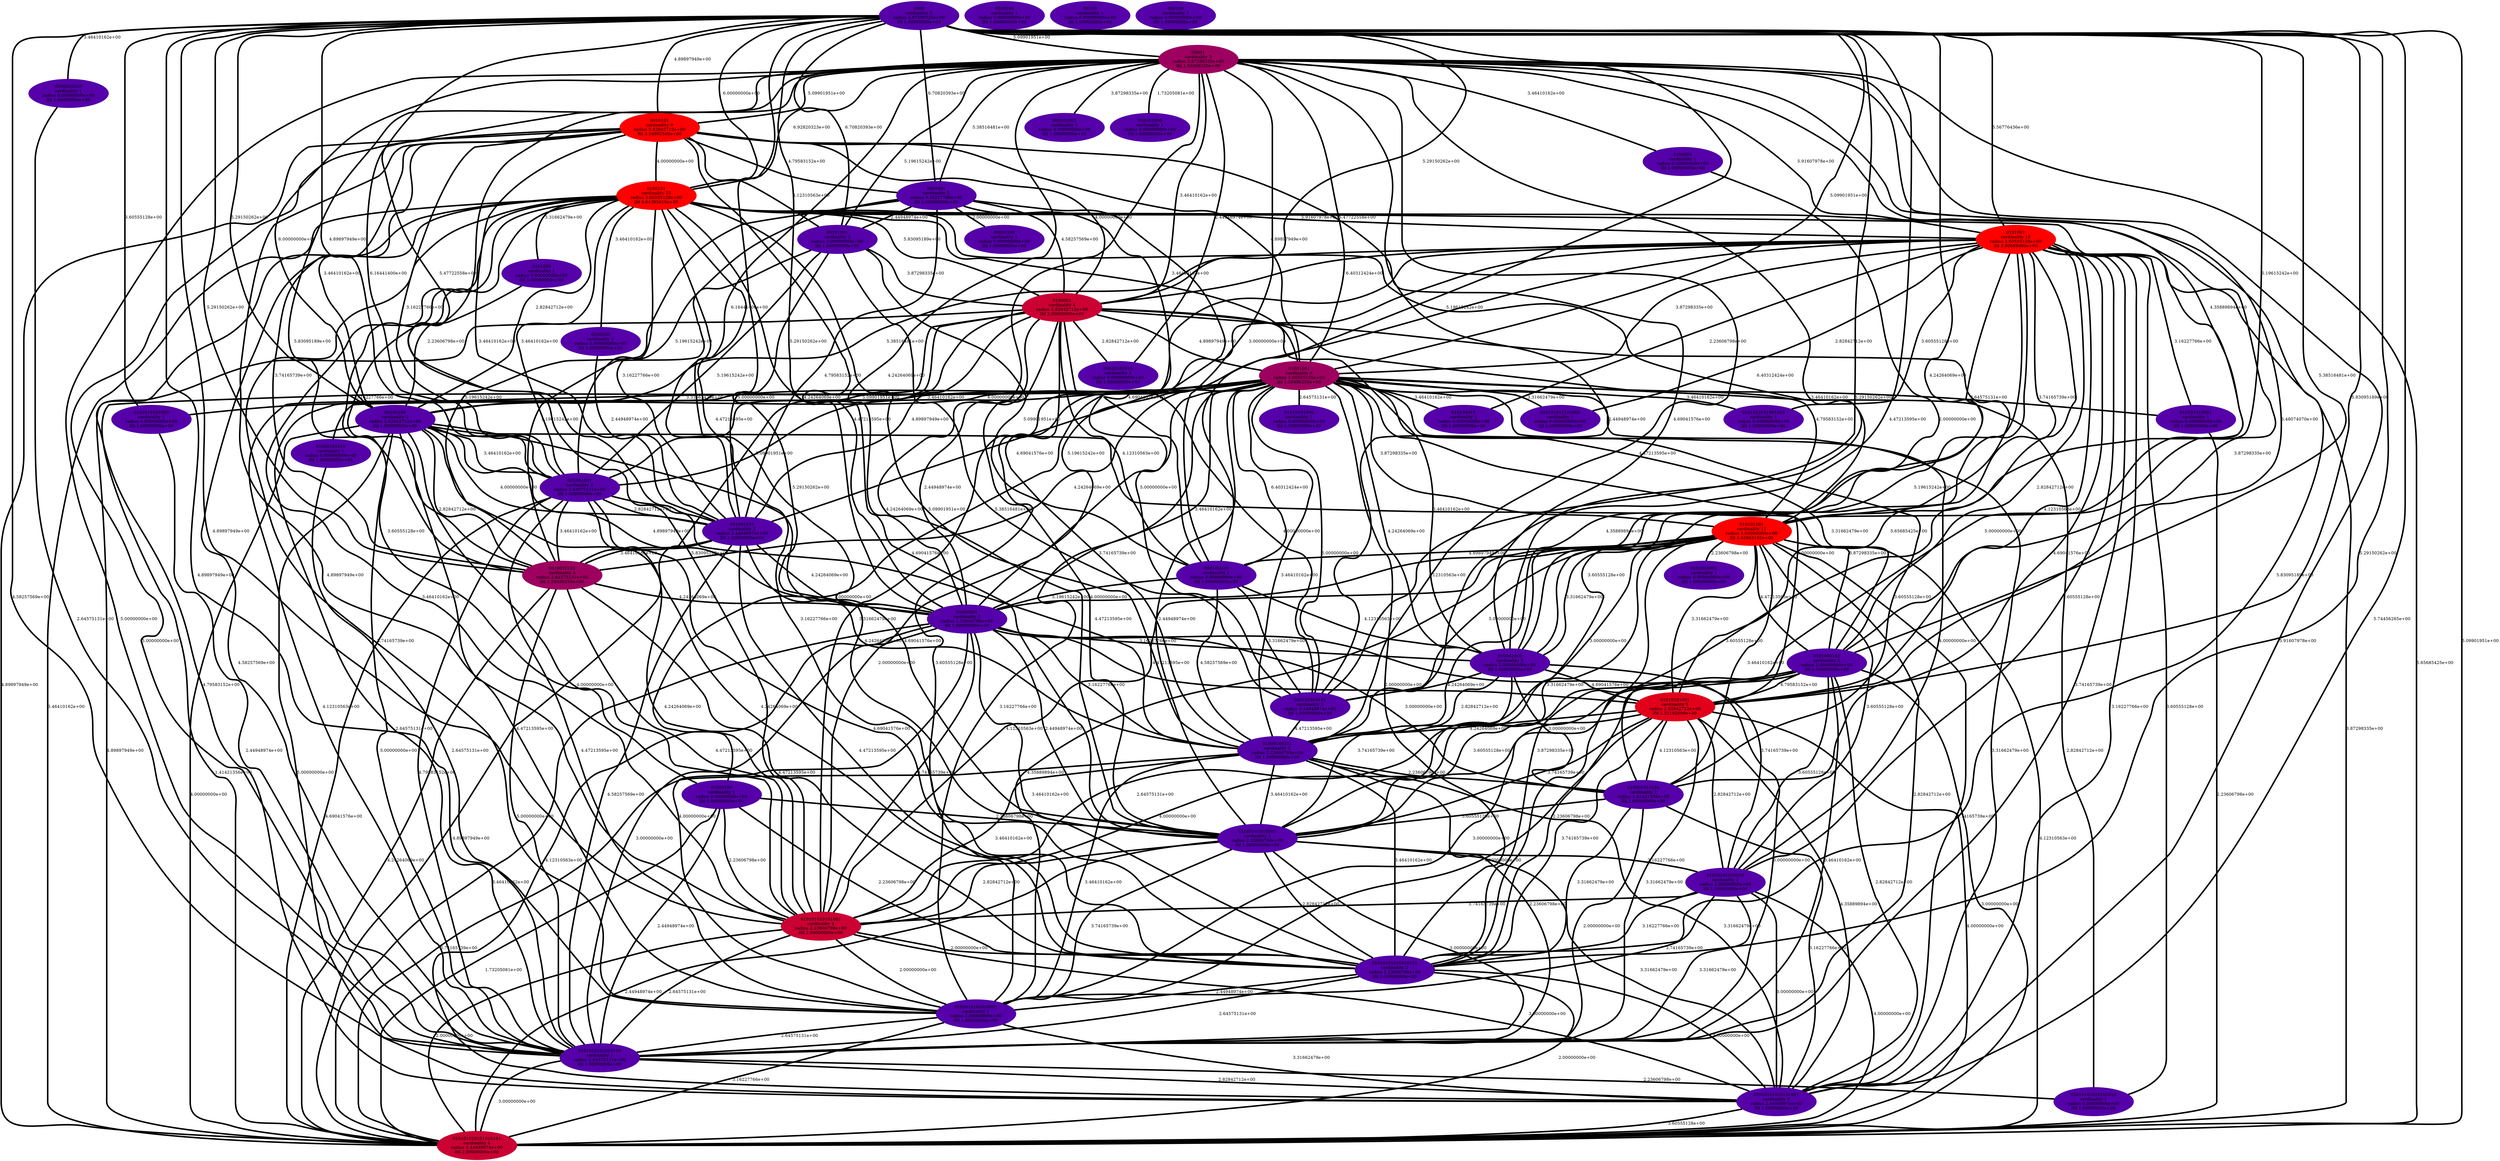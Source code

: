 graph parent_cardinality_optimal_26 {
    edge[style=solid, penwidth="5", labeldistance="10"]
    01010101000 [label="01010101000\ncardinality 1\nradius 0.00000000e+00\nlfd 1.00000000e+00", color="#5500A9", style="filled"]
    01010101001 [label="01010101001\ncardinality 5\nradius 2.82842712e+00\nlfd 2.32192809e+00", color="#E3001B", style="filled"]
    00001 [label="00001\ncardinality 3\nradius 3.87298335e+00\nlfd 1.58496250e+00", color="#9E0060", style="filled"]
    0100010010 [label="0100010010\ncardinality 1\nradius 0.00000000e+00\nlfd 1.00000000e+00", color="#5500A9", style="filled"]
    001001001 [label="001001001\ncardinality 2\nradius 2.64575131e+00\nlfd 1.00000000e+00", color="#5500A9", style="filled"]
    01010101010101010 [label="01010101010101010\ncardinality 1\nradius 0.00000000e+00\nlfd 1.00000000e+00", color="#5500A9", style="filled"]
    010101010001 [label="010101010001\ncardinality 1\nradius 0.00000000e+00\nlfd 1.00000000e+00", color="#5500A9", style="filled"]
    0010100 [label="0010100\ncardinality 1\nradius 0.00000000e+00\nlfd 1.00000000e+00", color="#5500A9", style="filled"]
    010001010 [label="010001010\ncardinality 2\nradius 2.00000000e+00\nlfd 1.00000000e+00", color="#5500A9", style="filled"]
    01010101010001 [label="01010101010001\ncardinality 2\nradius 2.23606798e+00\nlfd 1.00000000e+00", color="#5500A9", style="filled"]
    010100010 [label="010100010\ncardinality 1\nradius 0.00000000e+00\nlfd 1.00000000e+00", color="#5500A9", style="filled"]
    01000001 [label="01000001\ncardinality 2\nradius 2.23606798e+00\nlfd 1.00000000e+00", color="#5500A9", style="filled"]
    00100 [label="00100\ncardinality 1\nradius 0.00000000e+00\nlfd 1.00000000e+00", color="#5500A9", style="filled"]
    0101000 [label="0101000\ncardinality 1\nradius 0.00000000e+00\nlfd 1.00000000e+00", color="#5500A9", style="filled"]
    0101010101010001 [label="0101010101010001\ncardinality 2\nradius 2.00000000e+00\nlfd 1.00000000e+00", color="#5500A9", style="filled"]
    0101001 [label="0101001\ncardinality 15\nradius 3.60555128e+00\nlfd 3.90689060e+00", color="#FE0000", style="filled"]
    001001010 [label="001001010\ncardinality 2\nradius 2.44948974e+00\nlfd 1.00000000e+00", color="#5500A9", style="filled"]
    01010101010101001 [label="01010101010101001\ncardinality 2\nradius 2.44948974e+00\nlfd 1.00000000e+00", color="#5500A9", style="filled"]
    000101001 [label="000101001\ncardinality 1\nradius 0.00000000e+00\nlfd 1.00000000e+00", color="#5500A9", style="filled"]
    0100001 [label="0100001\ncardinality 4\nradius 2.82842712e+00\nlfd 2.00000000e+00", color="#CB0033", style="filled"]
    01000100 [label="01000100\ncardinality 1\nradius 0.00000000e+00\nlfd 1.00000000e+00", color="#5500A9", style="filled"]
    0100100 [label="0100100\ncardinality 1\nradius 0.00000000e+00\nlfd 1.00000000e+00", color="#5500A9", style="filled"]
    000101010101 [label="000101010101\ncardinality 2\nradius 2.44948974e+00\nlfd 1.00000000e+00", color="#5500A9", style="filled"]
    00010101010 [label="00010101010\ncardinality 1\nradius 0.00000000e+00\nlfd 1.00000000e+00", color="#5500A9", style="filled"]
    0101000101 [label="0101000101\ncardinality 2\nradius 2.00000000e+00\nlfd 1.00000000e+00", color="#5500A9", style="filled"]
    0101010001 [label="0101010001\ncardinality 1\nradius 0.00000000e+00\nlfd 1.00000000e+00", color="#5500A9", style="filled"]
    01010101010010101 [label="01010101010010101\ncardinality 2\nradius 2.23606798e+00\nlfd 1.00000000e+00", color="#5500A9", style="filled"]
    000100 [label="000100\ncardinality 1\nradius 0.00000000e+00\nlfd 1.00000000e+00", color="#5500A9", style="filled"]
    01001001 [label="01001001\ncardinality 6\nradius 3.60555128e+00\nlfd 1.58496250e+00", color="#9E0060", style="filled"]
    00101001 [label="00101001\ncardinality 2\nradius 3.00000000e+00\nlfd 1.00000000e+00", color="#5500A9", style="filled"]
    0100000 [label="0100000\ncardinality 1\nradius 0.00000000e+00\nlfd 1.00000000e+00", color="#5500A9", style="filled"]
    010101010101010101 [label="010101010101010101\ncardinality 4\nradius 2.44948974e+00\nlfd 2.00000000e+00", color="#CB0033", style="filled"]
    00100100 [label="00100100\ncardinality 2\nradius 2.82842712e+00\nlfd 1.00000000e+00", color="#5500A9", style="filled"]
    01000101010 [label="01000101010\ncardinality 1\nradius 0.00000000e+00\nlfd 1.00000000e+00", color="#5500A9", style="filled"]
    0010010101 [label="0010010101\ncardinality 3\nradius 2.64575131e+00\nlfd 1.58496250e+00", color="#9E0060", style="filled"]
    010101001 [label="010101001\ncardinality 11\nradius 3.00000000e+00\nlfd 3.45943162e+00", color="#FE0000", style="filled"]
    0010101 [label="0010101\ncardinality 9\nradius 2.82842712e+00\nlfd 3.16992500e+00", color="#FC0002", style="filled"]
    0100101 [label="0100101\ncardinality 25\nradius 3.60555128e+00\nlfd 4.64385619e+00", color="#FE0000", style="filled"]
    0101010101010100 [label="0101010101010100\ncardinality 2\nradius 2.64575131e+00\nlfd 1.00000000e+00", color="#5500A9", style="filled"]
    010001010101 [label="010001010101\ncardinality 2\nradius 1.41421356e+00\nlfd 1.00000000e+00", color="#5500A9", style="filled"]
    0000 [label="0000\ncardinality 2\nradius 3.87298335e+00\nlfd 1.00000000e+00", color="#5500A9", style="filled"]
    010101010101000 [label="010101010101000\ncardinality 1\nradius 0.00000000e+00\nlfd 1.00000000e+00", color="#5500A9", style="filled"]
    00010100 [label="00010100\ncardinality 1\nradius 0.00000000e+00\nlfd 1.00000000e+00", color="#5500A9", style="filled"]
    0101010101000 [label="0101010101000\ncardinality 1\nradius 0.00000000e+00\nlfd 1.00000000e+00", color="#5500A9", style="filled"]
    000101010 [label="000101010\ncardinality 2\nradius 3.00000000e+00\nlfd 1.00000000e+00", color="#5500A9", style="filled"]
    01000100101 [label="01000100101\ncardinality 2\nradius 2.23606798e+00\nlfd 1.00000000e+00", color="#5500A9", style="filled"]
    0001001 [label="0001001\ncardinality 2\nradius 3.16227766e+00\nlfd 1.00000000e+00", color="#5500A9", style="filled"]
    01010101010010 [label="01010101010010\ncardinality 2\nradius 2.00000000e+00\nlfd 1.00000000e+00", color="#5500A9", style="filled"]
    0101010101001010 [label="0101010101001010\ncardinality 1\nradius 0.00000000e+00\nlfd 1.00000000e+00", color="#5500A9", style="filled"]
    010101000 [label="010101000\ncardinality 1\nradius 0.00000000e+00\nlfd 1.00000000e+00", color="#5500A9", style="filled"]
    010101010101001 [label="010101010101001\ncardinality 4\nradius 2.23606798e+00\nlfd 2.00000000e+00", color="#CB0033", style="filled"]
    010001010 -- 0101010101010100 [label="3.00000000e+00"]
    010101010101001 -- 010101010101010101 [label="2.00000000e+00"]
    00001 -- 01010101010001 [label="4.24264069e+00"]
    0100101 -- 0101001 [label="5.91607978e+00"]
    0000 -- 010101010101001 [label="4.89897949e+00"]
    0000 -- 00101001 [label="6.70820393e+00"]
    01001001 -- 001001001 [label="4.47213595e+00"]
    0101010101010100 -- 010101010101010101 [label="3.00000000e+00"]
    00100100 -- 01000001 [label="4.89897949e+00"]
    0100101 -- 0010010101 [label="3.16227766e+00"]
    010101001 -- 010001010101 [label="3.46410162e+00"]
    00001 -- 00101001 [label="5.19615242e+00"]
    0100101 -- 00100100 [label="2.82842712e+00"]
    01001001 -- 0101010101000 [label="3.31662479e+00"]
    0101000101 -- 01010101010101001 [label="2.82842712e+00"]
    01010101001 -- 010101010101001 [label="4.00000000e+00"]
    0100101 -- 0101000 [label="3.31662479e+00"]
    0000 -- 01010101010101001 [label="5.74456265e+00"]
    01000001 -- 01010101010010101 [label="3.46410162e+00"]
    0101001 -- 010001010 [label="5.19615242e+00"]
    010001010 -- 010001010101 [label="3.00000000e+00"]
    001001001 -- 01010101010010101 [label="4.69041576e+00"]
    00100100 -- 01010101010001 [label="4.69041576e+00"]
    0000 -- 01010101010010101 [label="5.29150262e+00"]
    01000001 -- 01010101001 [label="4.47213595e+00"]
    0101001 -- 01000100101 [label="4.35889894e+00"]
    000101010 -- 01000001 [label="5.19615242e+00"]
    01001001 -- 01010101001 [label="4.00000000e+00"]
    0101001 -- 0101010101010100 [label="3.74165739e+00"]
    001001010 -- 010101010101010101 [label="4.89897949e+00"]
    01001001 -- 0101010101010100 [label="2.64575131e+00"]
    0100101 -- 01010101010010101 [label="3.16227766e+00"]
    000101010 -- 01000100101 [label="4.58257569e+00"]
    01000001 -- 01010101010001 [label="2.44948974e+00"]
    0000 -- 000101010101 [label="5.29150262e+00"]
    01001001 -- 000101010101 [label="6.00000000e+00"]
    01010101010010101 -- 0101010101010100 [label="2.64575131e+00"]
    000101010101 -- 01000100101 [label="4.47213595e+00"]
    01010101010010 -- 0101010101010001 [label="3.74165739e+00"]
    0101001 -- 01010101010010 [label="3.60555128e+00"]
    0010101 -- 010101010101001 [label="4.89897949e+00"]
    010101001 -- 01010101010010101 [label="3.87298335e+00"]
    0101001 -- 010101001 [label="3.74165739e+00"]
    00101001 -- 001001001 [label="5.19615242e+00"]
    0101000101 -- 0101010101010001 [label="3.00000000e+00"]
    0100101 -- 01010101010001 [label="4.69041576e+00"]
    01000100101 -- 01010101010010101 [label="3.46410162e+00"]
    0010010101 -- 0101010101010100 [label="5.00000000e+00"]
    0001001 -- 00101001 [label="2.44948974e+00"]
    01000001 -- 0101010101010100 [label="3.00000000e+00"]
    010101001 -- 0101010101010001 [label="4.35889894e+00"]
    0101001 -- 010101010101010101 [label="3.87298335e+00"]
    0010010101 -- 01000001 [label="4.24264069e+00"]
    0101001 -- 01010101001 [label="4.12310563e+00"]
    00100100 -- 001001010 [label="4.00000000e+00"]
    0010010101 -- 01010101010010101 [label="4.47213595e+00"]
    00001 -- 010101000 [label="1.73205081e+00"]
    0100101 -- 0101010101010100 [label="4.58257569e+00"]
    01001001 -- 0101000101 [label="3.31662479e+00"]
    0100001 -- 001001010 [label="4.89897949e+00"]
    00001 -- 0100101 [label="6.92820323e+00"]
    0000 -- 0100010010 [label="3.46410162e+00"]
    010001010101 -- 01010101010010101 [label="3.31662479e+00"]
    01010101001 -- 0101010101010100 [label="3.31662479e+00"]
    0101001 -- 010001010101 [label="4.69041576e+00"]
    00001 -- 000101001 [label="3.87298335e+00"]
    0100101 -- 0100001 [label="5.83095189e+00"]
    010001010 -- 01010101001 [label="4.69041576e+00"]
    0101000101 -- 010101010101010101 [label="3.00000000e+00"]
    0000 -- 0101000101 [label="5.38516481e+00"]
    0100000 -- 010001010 [label="2.00000000e+00"]
    00001 -- 010001010 [label="3.46410162e+00"]
    0000 -- 01010101001 [label="5.83095189e+00"]
    0101010101010001 -- 0101010101010100 [label="2.64575131e+00"]
    00001 -- 00100100 [label="6.00000000e+00"]
    00001 -- 00010101010 [label="2.44948974e+00"]
    0100101 -- 01000100101 [label="5.09901951e+00"]
    00001 -- 0010010101 [label="5.83095189e+00"]
    0000 -- 0100001 [label="5.29150262e+00"]
    01010101001 -- 01010101010001 [label="3.74165739e+00"]
    01001001 -- 01000100 [label="1.00000000e+00"]
    0100101 -- 010101010101001 [label="3.46410162e+00"]
    0100101 -- 0100100 [label="3.46410162e+00"]
    01010101001 -- 01010101010010101 [label="3.74165739e+00"]
    00001 -- 0101001 [label="5.91607978e+00"]
    01000100 -- 01010101010010101 [label="2.23606798e+00"]
    00001 -- 0010101 [label="5.09901951e+00"]
    010001010101 -- 01010101010101001 [label="3.16227766e+00"]
    01000100101 -- 0101010101010100 [label="2.23606798e+00"]
    01010101010010 -- 01010101010101001 [label="3.00000000e+00"]
    0100001 -- 010001010 [label="3.46410162e+00"]
    0010101 -- 00100100 [label="3.46410162e+00"]
    00001 -- 01010101001 [label="6.48074070e+00"]
    01010101010010 -- 0101010101010100 [label="3.31662479e+00"]
    010101001 -- 010101010101001 [label="4.12310563e+00"]
    0010101 -- 0100101 [label="4.00000000e+00"]
    01001001 -- 01000001 [label="3.46410162e+00"]
    0010010101 -- 010101010101001 [label="4.47213595e+00"]
    010001010101 -- 0101010101010100 [label="2.00000000e+00"]
    00100100 -- 001001001 [label="3.46410162e+00"]
    0010101 -- 01001001 [label="4.89897949e+00"]
    001001001 -- 01000100101 [label="4.47213595e+00"]
    0101001 -- 0101010101010001 [label="3.60555128e+00"]
    0001001 -- 0100001 [label="4.58257569e+00"]
    0010101 -- 001001010 [label="3.46410162e+00"]
    0000 -- 01000001 [label="5.29150262e+00"]
    0000 -- 01000100101 [label="4.47213595e+00"]
    0000 -- 010101010101010101 [label="5.09901951e+00"]
    00001 -- 010101001 [label="4.35889894e+00"]
    01010101010010 -- 01010101010010101 [label="3.16227766e+00"]
    0001001 -- 001001001 [label="5.19615242e+00"]
    0010101 -- 00101001 [label="4.12310563e+00"]
    01010101010001 -- 01010101010010101 [label="2.82842712e+00"]
    0100001 -- 0010010101 [label="5.09901951e+00"]
    0101010101010001 -- 01010101010101001 [label="3.31662479e+00"]
    01010101010001 -- 01010101010101001 [label="3.31662479e+00"]
    0010101 -- 001001001 [label="3.16227766e+00"]
    0010101 -- 0010010101 [label="3.74165739e+00"]
    01010101010010 -- 010101010101010101 [label="4.00000000e+00"]
    01001001 -- 00100100 [label="4.00000000e+00"]
    00001 -- 010101010101001 [label="5.83095189e+00"]
    0000 -- 001001010 [label="5.47722558e+00"]
    010101001 -- 0101010001 [label="2.23606798e+00"]
    00001 -- 01000100101 [label="4.47213595e+00"]
    0100001 -- 001001001 [label="5.09901951e+00"]
    0101000101 -- 010101010101001 [label="2.64575131e+00"]
    0000 -- 010001010 [label="4.24264069e+00"]
    0000 -- 001001001 [label="4.89897949e+00"]
    01000001 -- 010101010101010101 [label="3.46410162e+00"]
    0101001 -- 01010101010010101 [label="3.60555128e+00"]
    01001001 -- 010101010001 [label="2.64575131e+00"]
    01000001 -- 0101010101010001 [label="4.00000000e+00"]
    010101001 -- 010101010101010101 [label="4.12310563e+00"]
    00100100 -- 010101010101001 [label="4.00000000e+00"]
    010001010 -- 000101010101 [label="4.24264069e+00"]
    01000100 -- 010101010101001 [label="2.23606798e+00"]
    01010101010001 -- 0101010101010100 [label="3.00000000e+00"]
    01000100 -- 01010101010001 [label="2.23606798e+00"]
    000101010 -- 010001010 [label="4.12310563e+00"]
    00001 -- 0100001 [label="3.46410162e+00"]
    0100001 -- 01000001 [label="2.44948974e+00"]
    0100101 -- 01000100 [label="3.60555128e+00"]
    01010101010010101 -- 0101010101010001 [label="2.44948974e+00"]
    001001001 -- 001001010 [label="2.82842712e+00"]
    0000 -- 01010101010001 [label="5.29150262e+00"]
    01000100101 -- 010001010101 [label="2.23606798e+00"]
    010001010 -- 01000100101 [label="2.82842712e+00"]
    010101001 -- 000101010 [label="4.89897949e+00"]
    0100001 -- 00010101010 [label="2.82842712e+00"]
    001001001 -- 010101010101001 [label="4.24264069e+00"]
    0001001 -- 00010100 [label="2.00000000e+00"]
    0101001 -- 0101000101 [label="2.82842712e+00"]
    010101010101001 -- 01010101010101001 [label="3.00000000e+00"]
    010101001 -- 01010101001 [label="3.31662479e+00"]
    01001001 -- 01010101010010 [label="4.00000000e+00"]
    0101000101 -- 01010101010010101 [label="2.23606798e+00"]
    01001001 -- 010101010101000 [label="3.31662479e+00"]
    00001 -- 001001001 [label="6.16441400e+00"]
    01000100101 -- 0101010101010001 [label="3.46410162e+00"]
    01010101001 -- 01010101010101001 [label="4.35889894e+00"]
    001001010 -- 01000100101 [label="4.24264069e+00"]
    01000001 -- 010001010101 [label="3.00000000e+00"]
    01001001 -- 0101010101001010 [label="3.46410162e+00"]
    01001001 -- 01010101010010101 [label="2.00000000e+00"]
    01000001 -- 01010101010101001 [label="4.12310563e+00"]
    01001001 -- 01000100101 [label="3.46410162e+00"]
    01001001 -- 01010101010101010 [label="2.82842712e+00"]
    0000 -- 01001001 [label="5.09901951e+00"]
    010101001 -- 01000100101 [label="3.00000000e+00"]
    0010101 -- 0001001 [label="4.79583152e+00"]
    001001001 -- 0101010101010001 [label="4.47213595e+00"]
    010101010001 -- 010101010101010101 [label="2.23606798e+00"]
    0101001 -- 00100100 [label="5.38516481e+00"]
    0010101 -- 0100001 [label="4.00000000e+00"]
    010101010101001 -- 01010101010010101 [label="2.00000000e+00"]
    0101001 -- 01010101010001 [label="3.60555128e+00"]
    001001010 -- 0101010101010100 [label="4.58257569e+00"]
    0101000 -- 00100100 [label="2.23606798e+00"]
    0101001 -- 010101010101001 [label="3.31662479e+00"]
    0000 -- 0101010101010100 [label="4.58257569e+00"]
    00101001 -- 001001010 [label="5.00000000e+00"]
    01000100101 -- 01010101010101001 [label="3.31662479e+00"]
    00101001 -- 000101010 [label="5.09901951e+00"]
    01001001 -- 010001010 [label="4.24264069e+00"]
    0010010101 -- 010101010101010101 [label="4.24264069e+00"]
    0100100 -- 001001010 [label="2.44948974e+00"]
    00100100 -- 0101010101010001 [label="4.47213595e+00"]
    0101010101010001 -- 010101010101010101 [label="3.16227766e+00"]
    001001001 -- 0101010101010100 [label="4.79583152e+00"]
    010101010101001 -- 0101010101010100 [label="2.64575131e+00"]
    01010101001 -- 01000100101 [label="4.24264069e+00"]
    0101001 -- 01010101010101010 [label="3.60555128e+00"]
    010101001 -- 010001010 [label="3.31662479e+00"]
    01000001 -- 01010101010010 [label="3.74165739e+00"]
    01000100101 -- 01010101010001 [label="3.46410162e+00"]
    00001 -- 01000001 [label="4.24264069e+00"]
    001001010 -- 01000001 [label="4.24264069e+00"]
    0101000101 -- 01010101001 [label="4.79583152e+00"]
    01000001 -- 010001010 [label="3.16227766e+00"]
    01000100 -- 010101010101010101 [label="1.73205081e+00"]
    0100001 -- 01000100101 [label="3.74165739e+00"]
    01000001 -- 01000100101 [label="3.16227766e+00"]
    0000 -- 0001001 [label="6.70820393e+00"]
    0101000101 -- 0101010101010100 [label="3.46410162e+00"]
    0101000101 -- 01010101010010 [label="3.60555128e+00"]
    0000 -- 0101010101010001 [label="4.89897949e+00"]
    0101001 -- 0101010101001010 [label="3.60555128e+00"]
    0001001 -- 001001010 [label="4.79583152e+00"]
    01001001 -- 010001010101 [label="3.60555128e+00"]
    00100100 -- 0101000101 [label="3.87298335e+00"]
    010001010101 -- 01010101010001 [label="3.60555128e+00"]
    0100010010 -- 0101010101010100 [label="2.64575131e+00"]
    0100101 -- 001001010 [label="3.16227766e+00"]
    00100100 -- 010101010101010101 [label="4.00000000e+00"]
    0100001 -- 010101010101010101 [label="4.89897949e+00"]
    00001 -- 01010101010010101 [label="5.83095189e+00"]
    00100100 -- 0101010101010100 [label="5.00000000e+00"]
    01000100 -- 0101010101010100 [label="2.44948974e+00"]
    00101001 -- 0100001 [label="3.87298335e+00"]
    0000 -- 0101010101000 [label="3.60555128e+00"]
    001001001 -- 0010010101 [label="3.46410162e+00"]
    00001 -- 000101010101 [label="2.44948974e+00"]
    01001001 -- 010101010101001 [label="2.00000000e+00"]
    01001001 -- 010100010 [label="3.46410162e+00"]
    0101001 -- 01001001 [label="3.87298335e+00"]
    01010101010101001 -- 010101010101010101 [label="3.60555128e+00"]
    010101001 -- 000101010101 [label="5.00000000e+00"]
    01001001 -- 01010101000 [label="2.64575131e+00"]
    0101001 -- 0100001 [label="6.40312424e+00"]
    0100101 -- 0101000101 [label="3.87298335e+00"]
    01010101001 -- 01010101010010 [label="2.82842712e+00"]
    00100100 -- 01010101010010101 [label="4.24264069e+00"]
    00001 -- 001001010 [label="6.16441400e+00"]
    0000 -- 00100100 [label="5.29150262e+00"]
    0101001 -- 010100010 [label="2.23606798e+00"]
    01010101010001 -- 010101010101001 [label="2.82842712e+00"]
    01010101001 -- 0101010101010001 [label="4.00000000e+00"]
    001001001 -- 010101010101010101 [label="4.69041576e+00"]
    0000 -- 000101010 [label="5.19615242e+00"]
    0000 -- 0101001 [label="5.56776436e+00"]
    0100101 -- 01010101010101001 [label="4.79583152e+00"]
    010101001 -- 01010101010010 [label="3.60555128e+00"]
    0010101 -- 010101010101010101 [label="4.89897949e+00"]
    001001010 -- 0010010101 [label="3.46410162e+00"]
    01000100101 -- 010101010101010101 [label="3.74165739e+00"]
    00101001 -- 0010010101 [label="5.19615242e+00"]
    0010101 -- 0101010101010100 [label="5.00000000e+00"]
    0101001 -- 01000001 [label="5.19615242e+00"]
    010101010101001 -- 0101010101010001 [label="2.00000000e+00"]
    00001 -- 000101010 [label="3.00000000e+00"]
    00001 -- 0100000 [label="3.46410162e+00"]
    0100001 -- 01001001 [label="4.89897949e+00"]
    01000001 -- 010101010101001 [label="3.74165739e+00"]
    010101001 -- 0101000101 [label="4.47213595e+00"]
    01010101010010101 -- 01010101010101001 [label="3.00000000e+00"]
    0000 -- 0010010101 [label="5.29150262e+00"]
    0101001 -- 010101010101000 [label="2.82842712e+00"]
    010101001 -- 01010101010001 [label="3.31662479e+00"]
    0000 -- 0010101 [label="4.89897949e+00"]
    0010101 -- 01000001 [label="4.24264069e+00"]
    00101001 -- 000101010101 [label="5.38516481e+00"]
    0101010101010100 -- 01010101010101001 [label="2.82842712e+00"]
    00001 -- 0001001 [label="5.38516481e+00"]
    01010101010010101 -- 010101010101010101 [label="2.00000000e+00"]
    0101010101000 -- 0101010101010100 [label="2.44948974e+00"]
    0100001 -- 01010101010001 [label="4.00000000e+00"]
    01010101001 -- 010001010101 [label="4.12310563e+00"]
    001001010 -- 01010101010010101 [label="4.47213595e+00"]
    00001 -- 0101010101010100 [label="5.00000000e+00"]
    0100101 -- 010101010101010101 [label="3.46410162e+00"]
    01001001 -- 001001010 [label="4.69041576e+00"]
    0001001 -- 0010010101 [label="5.19615242e+00"]
    01010101010001 -- 01010101010010 [label="3.16227766e+00"]
    0100101 -- 010101001 [label="6.40312424e+00"]
    01010101001 -- 010101010101010101 [label="4.00000000e+00"]
    01001001 -- 010101010101010101 [label="1.41421356e+00"]
    0100101 -- 01001001 [label="3.46410162e+00"]
    01001001 -- 0101010101010001 [label="3.16227766e+00"]
    01001001 -- 000101010 [label="6.40312424e+00"]
    010001010 -- 01010101010001 [label="3.74165739e+00"]
    01001001 -- 01010101010101001 [label="3.31662479e+00"]
    00001 -- 010101010101010101 [label="5.65685425e+00"]
    0000 -- 010101001 [label="5.19615242e+00"]
    01010101010001 -- 010101010101010101 [label="2.44948974e+00"]
    0101010101010100 -- 01010101010101010 [label="2.23606798e+00"]
    0100101 -- 010001010101 [label="5.00000000e+00"]
    01001001 -- 010101001 [label="3.87298335e+00"]
    000101010 -- 000101010101 [label="3.31662479e+00"]
    010101001 -- 0101010101010100 [label="2.82842712e+00"]
    01000100101 -- 010101010101001 [label="3.46410162e+00"]
    01010101010001 -- 0101010101010001 [label="3.74165739e+00"]
    0101000101 -- 01010101010001 [label="3.60555128e+00"]
    0001001 -- 000101010 [label="4.69041576e+00"]
    010101001 -- 01010101010101001 [label="3.74165739e+00"]
    0101001 -- 010101010001 [label="3.16227766e+00"]
    0001001 -- 000101010101 [label="5.00000000e+00"]
    0100001 -- 01010101001 [label="5.65685425e+00"]
    0000 -- 00001 [label="5.09901951e+00"]
    01001001 -- 01010101010001 [label="2.44948974e+00"]
    01001001 -- 0010010101 [label="4.24264069e+00"]
    00001 -- 01010101010101001 [label="5.91607978e+00"]
    010101001 -- 01000001 [label="4.12310563e+00"]
    00001 -- 01001001 [label="5.47722558e+00"]
    01000101010 -- 0101010101010100 [label="2.64575131e+00"]
    00100100 -- 01010101010101001 [label="5.00000000e+00"]
    00100100 -- 0010010101 [label="2.82842712e+00"]
    0100001 -- 000101010 [label="4.12310563e+00"]
    0100101 -- 01000001 [label="4.47213595e+00"]
    0000 -- 0100101 [label="6.00000000e+00"]
    0010101 -- 010001010 [label="4.69041576e+00"]
    0100001 -- 000101010101 [label="4.00000000e+00"]
    0100001 -- 010101001 [label="4.79583152e+00"]
    0100101 -- 001001001 [label="3.46410162e+00"]
    0101001 -- 01010101010101001 [label="3.16227766e+00"]
    01010101010010 -- 010101010101001 [label="3.74165739e+00"]
    0100101 -- 0101010101010001 [label="3.74165739e+00"]
    0100001 -- 0101010101010100 [label="4.12310563e+00"]
    01001001 -- 01000101010 [label="3.46410162e+00"]
}
